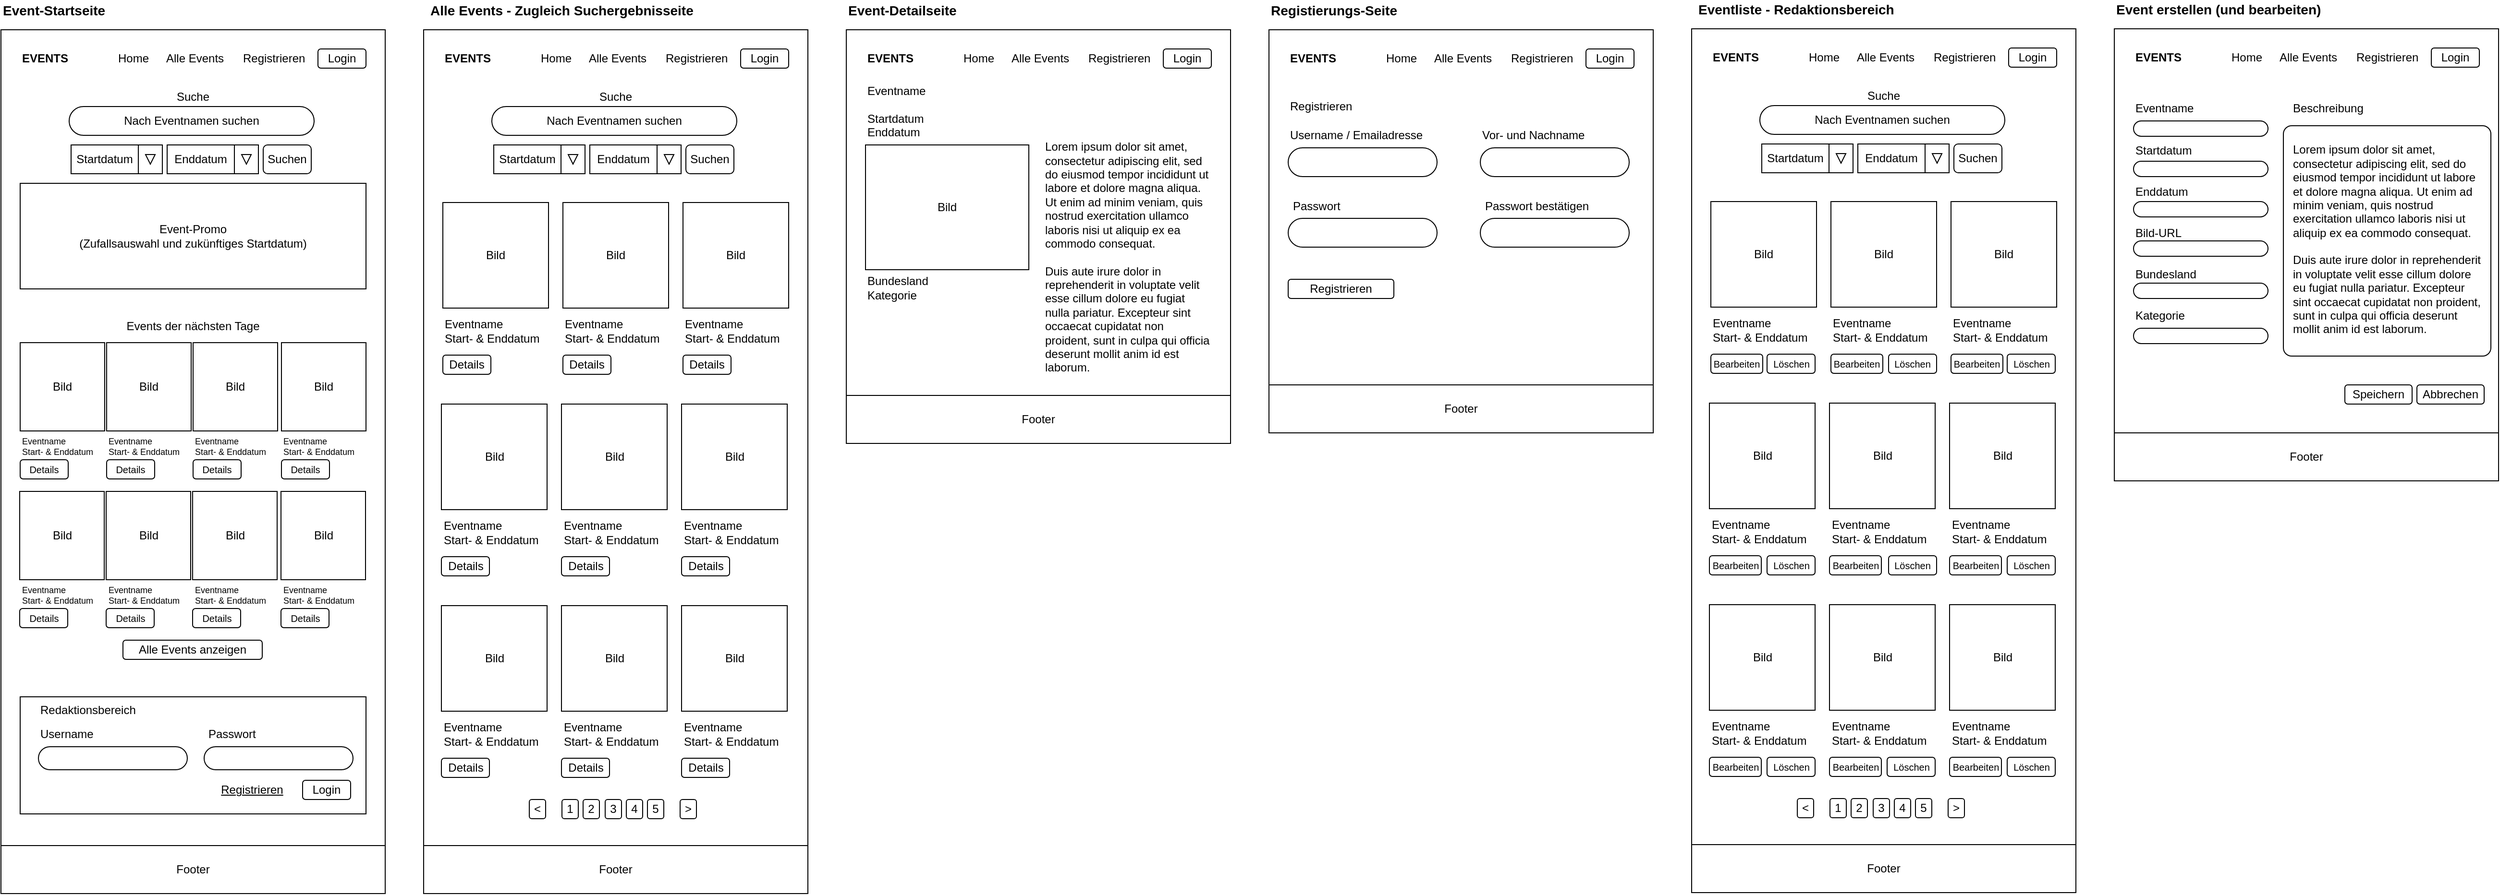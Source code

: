 <mxfile>
    <diagram id="vvBdfMr015Pf-CxKplJR" name="Page-1">
        <mxGraphModel dx="1113" dy="746" grid="1" gridSize="10" guides="1" tooltips="1" connect="1" arrows="1" fold="1" page="1" pageScale="1" pageWidth="850" pageHeight="1100" math="0" shadow="0">
            <root>
                <mxCell id="0"/>
                <mxCell id="1" parent="0"/>
                <mxCell id="265" value="" style="rounded=0;whiteSpace=wrap;html=1;" parent="1" vertex="1">
                    <mxGeometry x="2240" y="69" width="400" height="431" as="geometry"/>
                </mxCell>
                <mxCell id="345" value="" style="rounded=1;whiteSpace=wrap;html=1;arcSize=4;" parent="1" vertex="1">
                    <mxGeometry x="2416" y="170" width="216" height="240" as="geometry"/>
                </mxCell>
                <mxCell id="63" value="" style="rounded=0;whiteSpace=wrap;html=1;" parent="1" vertex="1">
                    <mxGeometry x="40" y="70" width="400" height="850" as="geometry"/>
                </mxCell>
                <mxCell id="60" value="" style="rounded=0;whiteSpace=wrap;html=1;" parent="1" vertex="1">
                    <mxGeometry x="60" y="765" width="360" height="122" as="geometry"/>
                </mxCell>
                <mxCell id="5" value="&lt;span style=&quot;font-size: 14px&quot;&gt;&lt;b&gt;Event-Startseite&lt;/b&gt;&lt;/span&gt;" style="text;html=1;strokeColor=none;fillColor=none;align=left;verticalAlign=middle;whiteSpace=wrap;rounded=0;" parent="1" vertex="1">
                    <mxGeometry x="40" y="40" width="120" height="20" as="geometry"/>
                </mxCell>
                <mxCell id="12" value="&lt;b&gt;EVENTS&lt;/b&gt;" style="text;html=1;strokeColor=none;fillColor=none;align=left;verticalAlign=middle;whiteSpace=wrap;rounded=0;" parent="1" vertex="1">
                    <mxGeometry x="60" y="90" width="60" height="20" as="geometry"/>
                </mxCell>
                <mxCell id="13" value="Alle Events" style="text;html=1;strokeColor=none;fillColor=none;align=left;verticalAlign=middle;whiteSpace=wrap;rounded=0;" parent="1" vertex="1">
                    <mxGeometry x="210" y="90" width="70" height="20" as="geometry"/>
                </mxCell>
                <mxCell id="14" value="Registrieren" style="text;html=1;strokeColor=none;fillColor=none;align=left;verticalAlign=middle;whiteSpace=wrap;rounded=0;" parent="1" vertex="1">
                    <mxGeometry x="290" y="90" width="70" height="20" as="geometry"/>
                </mxCell>
                <mxCell id="15" value="Login" style="rounded=1;whiteSpace=wrap;html=1;" parent="1" vertex="1">
                    <mxGeometry x="370" y="90" width="50" height="20" as="geometry"/>
                </mxCell>
                <mxCell id="19" value="Nach Eventnamen suchen" style="rounded=1;whiteSpace=wrap;html=1;arcSize=50;" parent="1" vertex="1">
                    <mxGeometry x="111" y="150" width="255" height="30" as="geometry"/>
                </mxCell>
                <mxCell id="22" value="Suche" style="text;html=1;strokeColor=none;fillColor=none;align=center;verticalAlign=middle;whiteSpace=wrap;rounded=0;" parent="1" vertex="1">
                    <mxGeometry x="220" y="130" width="40" height="20" as="geometry"/>
                </mxCell>
                <mxCell id="24" value="Suchen" style="rounded=1;whiteSpace=wrap;html=1;" parent="1" vertex="1">
                    <mxGeometry x="313" y="190" width="50" height="30" as="geometry"/>
                </mxCell>
                <mxCell id="32" value="" style="group" parent="1" vertex="1" connectable="0">
                    <mxGeometry x="113" y="190" width="95" height="30" as="geometry"/>
                </mxCell>
                <mxCell id="20" value="Startdatum" style="rounded=0;whiteSpace=wrap;html=1;" parent="32" vertex="1">
                    <mxGeometry width="70" height="30" as="geometry"/>
                </mxCell>
                <mxCell id="30" value="" style="rounded=0;whiteSpace=wrap;html=1;" parent="32" vertex="1">
                    <mxGeometry x="70" width="25" height="30" as="geometry"/>
                </mxCell>
                <mxCell id="31" value="" style="triangle;whiteSpace=wrap;html=1;rotation=90;" parent="32" vertex="1">
                    <mxGeometry x="77.5" y="10" width="10" height="10" as="geometry"/>
                </mxCell>
                <mxCell id="33" value="" style="group" parent="1" vertex="1" connectable="0">
                    <mxGeometry x="213" y="190" width="95" height="30" as="geometry"/>
                </mxCell>
                <mxCell id="26" value="" style="rounded=0;whiteSpace=wrap;html=1;" parent="33" vertex="1">
                    <mxGeometry x="70" width="25" height="30" as="geometry"/>
                </mxCell>
                <mxCell id="21" value="Enddatum" style="rounded=0;whiteSpace=wrap;html=1;" parent="33" vertex="1">
                    <mxGeometry width="70" height="30" as="geometry"/>
                </mxCell>
                <mxCell id="29" value="" style="triangle;whiteSpace=wrap;html=1;rotation=90;" parent="33" vertex="1">
                    <mxGeometry x="77.5" y="10" width="10" height="10" as="geometry"/>
                </mxCell>
                <mxCell id="34" value="Event-Promo&lt;br&gt;(Zufallsauswahl und zukünftiges Startdatum)" style="rounded=0;whiteSpace=wrap;html=1;" parent="1" vertex="1">
                    <mxGeometry x="60" y="230" width="360" height="110" as="geometry"/>
                </mxCell>
                <mxCell id="35" value="Events der nächsten Tage" style="text;html=1;strokeColor=none;fillColor=none;align=center;verticalAlign=middle;whiteSpace=wrap;rounded=0;" parent="1" vertex="1">
                    <mxGeometry x="125" y="362" width="230" height="33" as="geometry"/>
                </mxCell>
                <mxCell id="36" value="Bild" style="rounded=0;whiteSpace=wrap;html=1;" parent="1" vertex="1">
                    <mxGeometry x="60" y="396" width="88" height="92" as="geometry"/>
                </mxCell>
                <mxCell id="42" value="&lt;font style=&quot;font-size: 9px;&quot;&gt;Eventname&lt;br style=&quot;font-size: 9px;&quot;&gt;Start- &amp;amp; Enddatum&lt;/font&gt;" style="text;html=1;strokeColor=none;fillColor=none;align=left;verticalAlign=middle;whiteSpace=wrap;rounded=0;fontSize=9;" parent="1" vertex="1">
                    <mxGeometry x="60" y="488" width="80" height="32" as="geometry"/>
                </mxCell>
                <mxCell id="45" value="Details" style="rounded=1;whiteSpace=wrap;html=1;fontSize=10;" parent="1" vertex="1">
                    <mxGeometry x="60" y="518" width="50" height="20" as="geometry"/>
                </mxCell>
                <mxCell id="51" value="Alle Events anzeigen" style="rounded=1;whiteSpace=wrap;html=1;" parent="1" vertex="1">
                    <mxGeometry x="167" y="706" width="145" height="20" as="geometry"/>
                </mxCell>
                <mxCell id="52" value="Redaktionsbereich" style="text;html=1;strokeColor=none;fillColor=none;align=left;verticalAlign=middle;whiteSpace=wrap;rounded=0;" parent="1" vertex="1">
                    <mxGeometry x="79" y="769" width="110" height="20" as="geometry"/>
                </mxCell>
                <mxCell id="53" value="Username" style="text;html=1;strokeColor=none;fillColor=none;align=left;verticalAlign=middle;whiteSpace=wrap;rounded=0;" parent="1" vertex="1">
                    <mxGeometry x="79" y="794" width="110" height="20" as="geometry"/>
                </mxCell>
                <mxCell id="54" value="Passwort" style="text;html=1;strokeColor=none;fillColor=none;align=left;verticalAlign=middle;whiteSpace=wrap;rounded=0;" parent="1" vertex="1">
                    <mxGeometry x="254" y="794" width="110" height="20" as="geometry"/>
                </mxCell>
                <mxCell id="55" value="&lt;u&gt;Registrieren&lt;/u&gt;" style="text;html=1;strokeColor=none;fillColor=none;align=center;verticalAlign=middle;whiteSpace=wrap;rounded=0;" parent="1" vertex="1">
                    <mxGeometry x="264" y="852" width="75" height="20" as="geometry"/>
                </mxCell>
                <mxCell id="57" value="Login" style="rounded=1;whiteSpace=wrap;html=1;" parent="1" vertex="1">
                    <mxGeometry x="354" y="852" width="50" height="20" as="geometry"/>
                </mxCell>
                <mxCell id="58" value="" style="rounded=1;whiteSpace=wrap;html=1;arcSize=50;" parent="1" vertex="1">
                    <mxGeometry x="79" y="817" width="155" height="24" as="geometry"/>
                </mxCell>
                <mxCell id="62" value="" style="rounded=1;whiteSpace=wrap;html=1;arcSize=50;" parent="1" vertex="1">
                    <mxGeometry x="251.5" y="817" width="155" height="24" as="geometry"/>
                </mxCell>
                <mxCell id="65" value="Footer" style="rounded=0;whiteSpace=wrap;html=1;" parent="1" vertex="1">
                    <mxGeometry x="40" y="920" width="400" height="50" as="geometry"/>
                </mxCell>
                <mxCell id="67" value="" style="rounded=0;whiteSpace=wrap;html=1;" parent="1" vertex="1">
                    <mxGeometry x="480" y="70" width="400" height="850" as="geometry"/>
                </mxCell>
                <mxCell id="68" value="&lt;b&gt;EVENTS&lt;/b&gt;" style="text;html=1;strokeColor=none;fillColor=none;align=left;verticalAlign=middle;whiteSpace=wrap;rounded=0;" parent="1" vertex="1">
                    <mxGeometry x="500" y="90" width="60" height="20" as="geometry"/>
                </mxCell>
                <mxCell id="69" value="Alle Events" style="text;html=1;strokeColor=none;fillColor=none;align=left;verticalAlign=middle;whiteSpace=wrap;rounded=0;" parent="1" vertex="1">
                    <mxGeometry x="650" y="90" width="70" height="20" as="geometry"/>
                </mxCell>
                <mxCell id="70" value="Registrieren" style="text;html=1;strokeColor=none;fillColor=none;align=left;verticalAlign=middle;whiteSpace=wrap;rounded=0;" parent="1" vertex="1">
                    <mxGeometry x="730" y="90" width="70" height="20" as="geometry"/>
                </mxCell>
                <mxCell id="71" value="Login" style="rounded=1;whiteSpace=wrap;html=1;" parent="1" vertex="1">
                    <mxGeometry x="810" y="90" width="50" height="20" as="geometry"/>
                </mxCell>
                <mxCell id="72" value="Nach Eventnamen suchen" style="rounded=1;whiteSpace=wrap;html=1;arcSize=50;" parent="1" vertex="1">
                    <mxGeometry x="551" y="150" width="255" height="30" as="geometry"/>
                </mxCell>
                <mxCell id="73" value="Suche" style="text;html=1;strokeColor=none;fillColor=none;align=center;verticalAlign=middle;whiteSpace=wrap;rounded=0;" parent="1" vertex="1">
                    <mxGeometry x="660" y="130" width="40" height="20" as="geometry"/>
                </mxCell>
                <mxCell id="74" value="Suchen" style="rounded=1;whiteSpace=wrap;html=1;" parent="1" vertex="1">
                    <mxGeometry x="753" y="190" width="50" height="30" as="geometry"/>
                </mxCell>
                <mxCell id="75" value="" style="group" parent="1" vertex="1" connectable="0">
                    <mxGeometry x="553" y="190" width="95" height="30" as="geometry"/>
                </mxCell>
                <mxCell id="76" value="Startdatum" style="rounded=0;whiteSpace=wrap;html=1;" parent="75" vertex="1">
                    <mxGeometry width="70" height="30" as="geometry"/>
                </mxCell>
                <mxCell id="77" value="" style="rounded=0;whiteSpace=wrap;html=1;" parent="75" vertex="1">
                    <mxGeometry x="70" width="25" height="30" as="geometry"/>
                </mxCell>
                <mxCell id="78" value="" style="triangle;whiteSpace=wrap;html=1;rotation=90;" parent="75" vertex="1">
                    <mxGeometry x="77.5" y="10" width="10" height="10" as="geometry"/>
                </mxCell>
                <mxCell id="79" value="" style="group" parent="1" vertex="1" connectable="0">
                    <mxGeometry x="653" y="190" width="95" height="30" as="geometry"/>
                </mxCell>
                <mxCell id="80" value="" style="rounded=0;whiteSpace=wrap;html=1;" parent="79" vertex="1">
                    <mxGeometry x="70" width="25" height="30" as="geometry"/>
                </mxCell>
                <mxCell id="81" value="Enddatum" style="rounded=0;whiteSpace=wrap;html=1;" parent="79" vertex="1">
                    <mxGeometry width="70" height="30" as="geometry"/>
                </mxCell>
                <mxCell id="82" value="" style="triangle;whiteSpace=wrap;html=1;rotation=90;" parent="79" vertex="1">
                    <mxGeometry x="77.5" y="10" width="10" height="10" as="geometry"/>
                </mxCell>
                <mxCell id="83" value="Bild" style="rounded=0;whiteSpace=wrap;html=1;" parent="1" vertex="1">
                    <mxGeometry x="500" y="250" width="110" height="110" as="geometry"/>
                </mxCell>
                <mxCell id="84" value="Bild" style="rounded=0;whiteSpace=wrap;html=1;" parent="1" vertex="1">
                    <mxGeometry x="750" y="250" width="110" height="110" as="geometry"/>
                </mxCell>
                <mxCell id="85" value="Bild" style="rounded=0;whiteSpace=wrap;html=1;" parent="1" vertex="1">
                    <mxGeometry x="625" y="250" width="110" height="110" as="geometry"/>
                </mxCell>
                <mxCell id="86" value="Eventname&lt;br&gt;Start- &amp;amp; Enddatum" style="text;html=1;strokeColor=none;fillColor=none;align=left;verticalAlign=middle;whiteSpace=wrap;rounded=0;" parent="1" vertex="1">
                    <mxGeometry x="500" y="364" width="110" height="40" as="geometry"/>
                </mxCell>
                <mxCell id="87" value="Eventname&lt;br&gt;Start- &amp;amp; Enddatum" style="text;html=1;strokeColor=none;fillColor=none;align=left;verticalAlign=middle;whiteSpace=wrap;rounded=0;" parent="1" vertex="1">
                    <mxGeometry x="625" y="364" width="110" height="40" as="geometry"/>
                </mxCell>
                <mxCell id="88" value="Eventname&lt;br&gt;Start- &amp;amp; Enddatum" style="text;html=1;strokeColor=none;fillColor=none;align=left;verticalAlign=middle;whiteSpace=wrap;rounded=0;" parent="1" vertex="1">
                    <mxGeometry x="750" y="364" width="110" height="40" as="geometry"/>
                </mxCell>
                <mxCell id="89" value="Details" style="rounded=1;whiteSpace=wrap;html=1;" parent="1" vertex="1">
                    <mxGeometry x="500" y="409" width="50" height="20" as="geometry"/>
                </mxCell>
                <mxCell id="90" value="Details" style="rounded=1;whiteSpace=wrap;html=1;" parent="1" vertex="1">
                    <mxGeometry x="625" y="409" width="50" height="20" as="geometry"/>
                </mxCell>
                <mxCell id="91" value="Details" style="rounded=1;whiteSpace=wrap;html=1;" parent="1" vertex="1">
                    <mxGeometry x="750" y="409" width="50" height="20" as="geometry"/>
                </mxCell>
                <mxCell id="92" value="Home" style="text;html=1;strokeColor=none;fillColor=none;align=left;verticalAlign=middle;whiteSpace=wrap;rounded=0;" parent="1" vertex="1">
                    <mxGeometry x="160" y="90" width="42" height="20" as="geometry"/>
                </mxCell>
                <mxCell id="94" value="Home" style="text;html=1;strokeColor=none;fillColor=none;align=left;verticalAlign=middle;whiteSpace=wrap;rounded=0;" parent="1" vertex="1">
                    <mxGeometry x="600" y="90" width="42" height="20" as="geometry"/>
                </mxCell>
                <mxCell id="95" value="Bild" style="rounded=0;whiteSpace=wrap;html=1;" parent="1" vertex="1">
                    <mxGeometry x="498.5" y="460" width="110" height="110" as="geometry"/>
                </mxCell>
                <mxCell id="96" value="Bild" style="rounded=0;whiteSpace=wrap;html=1;" parent="1" vertex="1">
                    <mxGeometry x="748.5" y="460" width="110" height="110" as="geometry"/>
                </mxCell>
                <mxCell id="97" value="Bild" style="rounded=0;whiteSpace=wrap;html=1;" parent="1" vertex="1">
                    <mxGeometry x="623.5" y="460" width="110" height="110" as="geometry"/>
                </mxCell>
                <mxCell id="98" value="Eventname&lt;br&gt;Start- &amp;amp; Enddatum" style="text;html=1;strokeColor=none;fillColor=none;align=left;verticalAlign=middle;whiteSpace=wrap;rounded=0;" parent="1" vertex="1">
                    <mxGeometry x="498.5" y="574" width="110" height="40" as="geometry"/>
                </mxCell>
                <mxCell id="99" value="Eventname&lt;br&gt;Start- &amp;amp; Enddatum" style="text;html=1;strokeColor=none;fillColor=none;align=left;verticalAlign=middle;whiteSpace=wrap;rounded=0;" parent="1" vertex="1">
                    <mxGeometry x="623.5" y="574" width="110" height="40" as="geometry"/>
                </mxCell>
                <mxCell id="100" value="Eventname&lt;br&gt;Start- &amp;amp; Enddatum" style="text;html=1;strokeColor=none;fillColor=none;align=left;verticalAlign=middle;whiteSpace=wrap;rounded=0;" parent="1" vertex="1">
                    <mxGeometry x="748.5" y="574" width="110" height="40" as="geometry"/>
                </mxCell>
                <mxCell id="101" value="Details" style="rounded=1;whiteSpace=wrap;html=1;" parent="1" vertex="1">
                    <mxGeometry x="498.5" y="619" width="50" height="20" as="geometry"/>
                </mxCell>
                <mxCell id="102" value="Details" style="rounded=1;whiteSpace=wrap;html=1;" parent="1" vertex="1">
                    <mxGeometry x="623.5" y="619" width="50" height="20" as="geometry"/>
                </mxCell>
                <mxCell id="103" value="Details" style="rounded=1;whiteSpace=wrap;html=1;" parent="1" vertex="1">
                    <mxGeometry x="748.5" y="619" width="50" height="20" as="geometry"/>
                </mxCell>
                <mxCell id="104" value="Bild" style="rounded=0;whiteSpace=wrap;html=1;" parent="1" vertex="1">
                    <mxGeometry x="498.5" y="670" width="110" height="110" as="geometry"/>
                </mxCell>
                <mxCell id="105" value="Bild" style="rounded=0;whiteSpace=wrap;html=1;" parent="1" vertex="1">
                    <mxGeometry x="748.5" y="670" width="110" height="110" as="geometry"/>
                </mxCell>
                <mxCell id="106" value="Bild" style="rounded=0;whiteSpace=wrap;html=1;" parent="1" vertex="1">
                    <mxGeometry x="623.5" y="670" width="110" height="110" as="geometry"/>
                </mxCell>
                <mxCell id="107" value="Eventname&lt;br&gt;Start- &amp;amp; Enddatum" style="text;html=1;strokeColor=none;fillColor=none;align=left;verticalAlign=middle;whiteSpace=wrap;rounded=0;" parent="1" vertex="1">
                    <mxGeometry x="498.5" y="784" width="110" height="40" as="geometry"/>
                </mxCell>
                <mxCell id="108" value="Eventname&lt;br&gt;Start- &amp;amp; Enddatum" style="text;html=1;strokeColor=none;fillColor=none;align=left;verticalAlign=middle;whiteSpace=wrap;rounded=0;" parent="1" vertex="1">
                    <mxGeometry x="623.5" y="784" width="110" height="40" as="geometry"/>
                </mxCell>
                <mxCell id="109" value="Eventname&lt;br&gt;Start- &amp;amp; Enddatum" style="text;html=1;strokeColor=none;fillColor=none;align=left;verticalAlign=middle;whiteSpace=wrap;rounded=0;" parent="1" vertex="1">
                    <mxGeometry x="748.5" y="784" width="110" height="40" as="geometry"/>
                </mxCell>
                <mxCell id="110" value="Details" style="rounded=1;whiteSpace=wrap;html=1;" parent="1" vertex="1">
                    <mxGeometry x="498.5" y="829" width="50" height="20" as="geometry"/>
                </mxCell>
                <mxCell id="111" value="Details" style="rounded=1;whiteSpace=wrap;html=1;" parent="1" vertex="1">
                    <mxGeometry x="623.5" y="829" width="50" height="20" as="geometry"/>
                </mxCell>
                <mxCell id="112" value="Details" style="rounded=1;whiteSpace=wrap;html=1;" parent="1" vertex="1">
                    <mxGeometry x="748.5" y="829" width="50" height="20" as="geometry"/>
                </mxCell>
                <mxCell id="132" value="" style="group" parent="1" vertex="1" connectable="0">
                    <mxGeometry x="590" y="872" width="174" height="20" as="geometry"/>
                </mxCell>
                <mxCell id="113" value="1" style="rounded=1;whiteSpace=wrap;html=1;" parent="132" vertex="1">
                    <mxGeometry x="34" width="17" height="20" as="geometry"/>
                </mxCell>
                <mxCell id="114" value="2" style="rounded=1;whiteSpace=wrap;html=1;" parent="132" vertex="1">
                    <mxGeometry x="56" width="17" height="20" as="geometry"/>
                </mxCell>
                <mxCell id="116" value="3" style="rounded=1;whiteSpace=wrap;html=1;" parent="132" vertex="1">
                    <mxGeometry x="79" width="17" height="20" as="geometry"/>
                </mxCell>
                <mxCell id="118" value="4" style="rounded=1;whiteSpace=wrap;html=1;" parent="132" vertex="1">
                    <mxGeometry x="101" width="17" height="20" as="geometry"/>
                </mxCell>
                <mxCell id="119" value="5" style="rounded=1;whiteSpace=wrap;html=1;" parent="132" vertex="1">
                    <mxGeometry x="123" width="17" height="20" as="geometry"/>
                </mxCell>
                <mxCell id="120" value="&amp;lt;" style="rounded=1;whiteSpace=wrap;html=1;" parent="132" vertex="1">
                    <mxGeometry width="17" height="20" as="geometry"/>
                </mxCell>
                <mxCell id="122" value="&amp;gt;" style="rounded=1;whiteSpace=wrap;html=1;" parent="132" vertex="1">
                    <mxGeometry x="157" width="17" height="20" as="geometry"/>
                </mxCell>
                <mxCell id="133" value="Footer" style="rounded=0;whiteSpace=wrap;html=1;" parent="1" vertex="1">
                    <mxGeometry x="480" y="920" width="400" height="50" as="geometry"/>
                </mxCell>
                <mxCell id="134" value="" style="rounded=0;whiteSpace=wrap;html=1;" parent="1" vertex="1">
                    <mxGeometry x="920" y="70" width="400" height="400" as="geometry"/>
                </mxCell>
                <mxCell id="135" value="&lt;b&gt;EVENTS&lt;/b&gt;" style="text;html=1;strokeColor=none;fillColor=none;align=left;verticalAlign=middle;whiteSpace=wrap;rounded=0;" parent="1" vertex="1">
                    <mxGeometry x="940" y="90" width="60" height="20" as="geometry"/>
                </mxCell>
                <mxCell id="136" value="Alle Events" style="text;html=1;strokeColor=none;fillColor=none;align=left;verticalAlign=middle;whiteSpace=wrap;rounded=0;" parent="1" vertex="1">
                    <mxGeometry x="1090" y="90" width="70" height="20" as="geometry"/>
                </mxCell>
                <mxCell id="137" value="Registrieren" style="text;html=1;strokeColor=none;fillColor=none;align=left;verticalAlign=middle;whiteSpace=wrap;rounded=0;" parent="1" vertex="1">
                    <mxGeometry x="1170" y="90" width="70" height="20" as="geometry"/>
                </mxCell>
                <mxCell id="138" value="Login" style="rounded=1;whiteSpace=wrap;html=1;" parent="1" vertex="1">
                    <mxGeometry x="1250" y="90" width="50" height="20" as="geometry"/>
                </mxCell>
                <mxCell id="150" value="Bild" style="rounded=0;whiteSpace=wrap;html=1;" parent="1" vertex="1">
                    <mxGeometry x="940" y="190" width="170" height="130" as="geometry"/>
                </mxCell>
                <mxCell id="153" value="Eventname&lt;br&gt;&lt;br&gt;Startdatum&lt;br&gt;Enddatum" style="text;html=1;strokeColor=none;fillColor=none;align=left;verticalAlign=middle;whiteSpace=wrap;rounded=0;" parent="1" vertex="1">
                    <mxGeometry x="940" y="120" width="110" height="70" as="geometry"/>
                </mxCell>
                <mxCell id="159" value="Home" style="text;html=1;strokeColor=none;fillColor=none;align=left;verticalAlign=middle;whiteSpace=wrap;rounded=0;" parent="1" vertex="1">
                    <mxGeometry x="1040" y="90" width="42" height="20" as="geometry"/>
                </mxCell>
                <mxCell id="186" value="Footer" style="rounded=0;whiteSpace=wrap;html=1;" parent="1" vertex="1">
                    <mxGeometry x="920" y="451" width="400" height="50" as="geometry"/>
                </mxCell>
                <mxCell id="187" value="Lorem ipsum dolor sit amet, consectetur adipiscing elit, sed do eiusmod tempor incididunt ut labore et dolore magna aliqua. Ut enim ad minim veniam, quis nostrud exercitation ullamco laboris nisi ut aliquip ex ea commodo consequat.&lt;br&gt;&lt;br&gt;Duis aute irure dolor in reprehenderit in voluptate velit esse cillum dolore eu fugiat nulla pariatur. Excepteur sint occaecat cupidatat non proident, sunt in culpa qui officia deserunt mollit anim id est laborum." style="text;html=1;strokeColor=none;fillColor=none;align=left;verticalAlign=middle;whiteSpace=wrap;rounded=0;" parent="1" vertex="1">
                    <mxGeometry x="1125" y="176" width="175" height="261" as="geometry"/>
                </mxCell>
                <mxCell id="188" value="&lt;span style=&quot;font-size: 14px&quot;&gt;&lt;b&gt;Alle Events - Zugleich Suchergebnisseite&lt;/b&gt;&lt;/span&gt;" style="text;html=1;strokeColor=none;fillColor=none;align=left;verticalAlign=middle;whiteSpace=wrap;rounded=0;" parent="1" vertex="1">
                    <mxGeometry x="485" y="40" width="385" height="20" as="geometry"/>
                </mxCell>
                <mxCell id="189" value="&lt;span style=&quot;font-size: 14px&quot;&gt;&lt;b&gt;Event-Detailseite&lt;/b&gt;&lt;/span&gt;" style="text;html=1;strokeColor=none;fillColor=none;align=left;verticalAlign=middle;whiteSpace=wrap;rounded=0;" parent="1" vertex="1">
                    <mxGeometry x="920" y="40" width="385" height="20" as="geometry"/>
                </mxCell>
                <mxCell id="190" value="" style="rounded=0;whiteSpace=wrap;html=1;" parent="1" vertex="1">
                    <mxGeometry x="1360" y="70" width="400" height="400" as="geometry"/>
                </mxCell>
                <mxCell id="191" value="&lt;b&gt;EVENTS&lt;/b&gt;" style="text;html=1;strokeColor=none;fillColor=none;align=left;verticalAlign=middle;whiteSpace=wrap;rounded=0;" parent="1" vertex="1">
                    <mxGeometry x="1380" y="90" width="60" height="20" as="geometry"/>
                </mxCell>
                <mxCell id="192" value="Alle Events" style="text;html=1;strokeColor=none;fillColor=none;align=left;verticalAlign=middle;whiteSpace=wrap;rounded=0;" parent="1" vertex="1">
                    <mxGeometry x="1530" y="90" width="70" height="20" as="geometry"/>
                </mxCell>
                <mxCell id="193" value="Registrieren" style="text;html=1;strokeColor=none;fillColor=none;align=left;verticalAlign=middle;whiteSpace=wrap;rounded=0;" parent="1" vertex="1">
                    <mxGeometry x="1610" y="90" width="70" height="20" as="geometry"/>
                </mxCell>
                <mxCell id="194" value="Login" style="rounded=1;whiteSpace=wrap;html=1;" parent="1" vertex="1">
                    <mxGeometry x="1690" y="90" width="50" height="20" as="geometry"/>
                </mxCell>
                <mxCell id="196" value="Registrieren" style="text;html=1;strokeColor=none;fillColor=none;align=left;verticalAlign=middle;whiteSpace=wrap;rounded=0;" parent="1" vertex="1">
                    <mxGeometry x="1380" y="130" width="110" height="40" as="geometry"/>
                </mxCell>
                <mxCell id="197" value="Home" style="text;html=1;strokeColor=none;fillColor=none;align=left;verticalAlign=middle;whiteSpace=wrap;rounded=0;" parent="1" vertex="1">
                    <mxGeometry x="1480" y="90" width="42" height="20" as="geometry"/>
                </mxCell>
                <mxCell id="198" value="Footer" style="rounded=0;whiteSpace=wrap;html=1;" parent="1" vertex="1">
                    <mxGeometry x="1360" y="440" width="400" height="50" as="geometry"/>
                </mxCell>
                <mxCell id="200" value="&lt;span style=&quot;font-size: 14px&quot;&gt;&lt;b&gt;Registierungs-Seite&lt;/b&gt;&lt;/span&gt;" style="text;html=1;strokeColor=none;fillColor=none;align=left;verticalAlign=middle;whiteSpace=wrap;rounded=0;" parent="1" vertex="1">
                    <mxGeometry x="1360" y="40" width="385" height="20" as="geometry"/>
                </mxCell>
                <mxCell id="203" value="Username / Emailadresse" style="text;html=1;strokeColor=none;fillColor=none;align=left;verticalAlign=middle;whiteSpace=wrap;rounded=0;" parent="1" vertex="1">
                    <mxGeometry x="1380" y="170" width="150" height="20" as="geometry"/>
                </mxCell>
                <mxCell id="204" value="Passwort" style="text;html=1;strokeColor=none;fillColor=none;align=left;verticalAlign=middle;whiteSpace=wrap;rounded=0;" parent="1" vertex="1">
                    <mxGeometry x="1382.5" y="243.5" width="110" height="20" as="geometry"/>
                </mxCell>
                <mxCell id="207" value="" style="rounded=1;whiteSpace=wrap;html=1;arcSize=50;" parent="1" vertex="1">
                    <mxGeometry x="1380" y="193" width="155" height="30" as="geometry"/>
                </mxCell>
                <mxCell id="208" value="" style="rounded=1;whiteSpace=wrap;html=1;arcSize=50;" parent="1" vertex="1">
                    <mxGeometry x="1380" y="266.5" width="155" height="30" as="geometry"/>
                </mxCell>
                <mxCell id="209" value="Passwort bestätigen" style="text;html=1;strokeColor=none;fillColor=none;align=left;verticalAlign=middle;whiteSpace=wrap;rounded=0;" parent="1" vertex="1">
                    <mxGeometry x="1582.5" y="243.5" width="127.5" height="20" as="geometry"/>
                </mxCell>
                <mxCell id="210" value="" style="rounded=1;whiteSpace=wrap;html=1;arcSize=50;" parent="1" vertex="1">
                    <mxGeometry x="1580" y="266.5" width="155" height="30" as="geometry"/>
                </mxCell>
                <mxCell id="211" value="Vor- und Nachname" style="text;html=1;strokeColor=none;fillColor=none;align=left;verticalAlign=middle;whiteSpace=wrap;rounded=0;" parent="1" vertex="1">
                    <mxGeometry x="1580" y="170" width="110" height="20" as="geometry"/>
                </mxCell>
                <mxCell id="212" value="" style="rounded=1;whiteSpace=wrap;html=1;arcSize=50;" parent="1" vertex="1">
                    <mxGeometry x="1580" y="193" width="155" height="30" as="geometry"/>
                </mxCell>
                <mxCell id="213" value="Registrieren" style="rounded=1;whiteSpace=wrap;html=1;" parent="1" vertex="1">
                    <mxGeometry x="1380" y="330" width="110" height="20" as="geometry"/>
                </mxCell>
                <mxCell id="230" value="Bild" style="rounded=0;whiteSpace=wrap;html=1;" parent="1" vertex="1">
                    <mxGeometry x="150" y="396" width="88" height="92" as="geometry"/>
                </mxCell>
                <mxCell id="231" value="Bild" style="rounded=0;whiteSpace=wrap;html=1;" parent="1" vertex="1">
                    <mxGeometry x="240" y="396" width="88" height="92" as="geometry"/>
                </mxCell>
                <mxCell id="232" value="Bild" style="rounded=0;whiteSpace=wrap;html=1;" parent="1" vertex="1">
                    <mxGeometry x="332" y="396" width="88" height="92" as="geometry"/>
                </mxCell>
                <mxCell id="234" value="&lt;font style=&quot;font-size: 9px;&quot;&gt;Eventname&lt;br style=&quot;font-size: 9px;&quot;&gt;Start- &amp;amp; Enddatum&lt;/font&gt;" style="text;html=1;strokeColor=none;fillColor=none;align=left;verticalAlign=middle;whiteSpace=wrap;rounded=0;fontSize=9;" parent="1" vertex="1">
                    <mxGeometry x="150" y="488" width="80" height="32" as="geometry"/>
                </mxCell>
                <mxCell id="235" value="Details" style="rounded=1;whiteSpace=wrap;html=1;fontSize=10;" parent="1" vertex="1">
                    <mxGeometry x="150" y="518" width="50" height="20" as="geometry"/>
                </mxCell>
                <mxCell id="236" value="&lt;font style=&quot;font-size: 9px;&quot;&gt;Eventname&lt;br style=&quot;font-size: 9px;&quot;&gt;Start- &amp;amp; Enddatum&lt;/font&gt;" style="text;html=1;strokeColor=none;fillColor=none;align=left;verticalAlign=middle;whiteSpace=wrap;rounded=0;fontSize=9;" parent="1" vertex="1">
                    <mxGeometry x="240" y="488" width="80" height="32" as="geometry"/>
                </mxCell>
                <mxCell id="237" value="Details" style="rounded=1;whiteSpace=wrap;html=1;fontSize=10;" parent="1" vertex="1">
                    <mxGeometry x="240" y="518" width="50" height="20" as="geometry"/>
                </mxCell>
                <mxCell id="238" value="&lt;font style=&quot;font-size: 9px;&quot;&gt;Eventname&lt;br style=&quot;font-size: 9px;&quot;&gt;Start- &amp;amp; Enddatum&lt;/font&gt;" style="text;html=1;strokeColor=none;fillColor=none;align=left;verticalAlign=middle;whiteSpace=wrap;rounded=0;fontSize=9;" parent="1" vertex="1">
                    <mxGeometry x="332" y="488" width="80" height="32" as="geometry"/>
                </mxCell>
                <mxCell id="239" value="Details" style="rounded=1;whiteSpace=wrap;html=1;fontSize=10;" parent="1" vertex="1">
                    <mxGeometry x="332" y="518" width="50" height="20" as="geometry"/>
                </mxCell>
                <mxCell id="252" value="Bild" style="rounded=0;whiteSpace=wrap;html=1;" parent="1" vertex="1">
                    <mxGeometry x="59.5" y="551" width="88" height="92" as="geometry"/>
                </mxCell>
                <mxCell id="253" value="&lt;font style=&quot;font-size: 9px;&quot;&gt;Eventname&lt;br style=&quot;font-size: 9px;&quot;&gt;Start- &amp;amp; Enddatum&lt;/font&gt;" style="text;html=1;strokeColor=none;fillColor=none;align=left;verticalAlign=middle;whiteSpace=wrap;rounded=0;fontSize=9;" parent="1" vertex="1">
                    <mxGeometry x="59.5" y="643" width="80" height="32" as="geometry"/>
                </mxCell>
                <mxCell id="254" value="Details" style="rounded=1;whiteSpace=wrap;html=1;fontSize=10;" parent="1" vertex="1">
                    <mxGeometry x="59.5" y="673" width="50" height="20" as="geometry"/>
                </mxCell>
                <mxCell id="255" value="Bild" style="rounded=0;whiteSpace=wrap;html=1;" parent="1" vertex="1">
                    <mxGeometry x="149.5" y="551" width="88" height="92" as="geometry"/>
                </mxCell>
                <mxCell id="256" value="Bild" style="rounded=0;whiteSpace=wrap;html=1;" parent="1" vertex="1">
                    <mxGeometry x="239.5" y="551" width="88" height="92" as="geometry"/>
                </mxCell>
                <mxCell id="257" value="Bild" style="rounded=0;whiteSpace=wrap;html=1;" parent="1" vertex="1">
                    <mxGeometry x="331.5" y="551" width="88" height="92" as="geometry"/>
                </mxCell>
                <mxCell id="258" value="&lt;font style=&quot;font-size: 9px;&quot;&gt;Eventname&lt;br style=&quot;font-size: 9px;&quot;&gt;Start- &amp;amp; Enddatum&lt;/font&gt;" style="text;html=1;strokeColor=none;fillColor=none;align=left;verticalAlign=middle;whiteSpace=wrap;rounded=0;fontSize=9;" parent="1" vertex="1">
                    <mxGeometry x="149.5" y="643" width="80" height="32" as="geometry"/>
                </mxCell>
                <mxCell id="259" value="Details" style="rounded=1;whiteSpace=wrap;html=1;fontSize=10;" parent="1" vertex="1">
                    <mxGeometry x="149.5" y="673" width="50" height="20" as="geometry"/>
                </mxCell>
                <mxCell id="260" value="&lt;font style=&quot;font-size: 9px;&quot;&gt;Eventname&lt;br style=&quot;font-size: 9px;&quot;&gt;Start- &amp;amp; Enddatum&lt;/font&gt;" style="text;html=1;strokeColor=none;fillColor=none;align=left;verticalAlign=middle;whiteSpace=wrap;rounded=0;fontSize=9;" parent="1" vertex="1">
                    <mxGeometry x="239.5" y="643" width="80" height="32" as="geometry"/>
                </mxCell>
                <mxCell id="261" value="Details" style="rounded=1;whiteSpace=wrap;html=1;fontSize=10;" parent="1" vertex="1">
                    <mxGeometry x="239.5" y="673" width="50" height="20" as="geometry"/>
                </mxCell>
                <mxCell id="262" value="&lt;font style=&quot;font-size: 9px;&quot;&gt;Eventname&lt;br style=&quot;font-size: 9px;&quot;&gt;Start- &amp;amp; Enddatum&lt;/font&gt;" style="text;html=1;strokeColor=none;fillColor=none;align=left;verticalAlign=middle;whiteSpace=wrap;rounded=0;fontSize=9;" parent="1" vertex="1">
                    <mxGeometry x="331.5" y="643" width="80" height="32" as="geometry"/>
                </mxCell>
                <mxCell id="263" value="Details" style="rounded=1;whiteSpace=wrap;html=1;fontSize=10;" parent="1" vertex="1">
                    <mxGeometry x="331.5" y="673" width="50" height="20" as="geometry"/>
                </mxCell>
                <mxCell id="264" value="Bundesland&lt;br&gt;Kategorie&lt;br&gt;" style="text;html=1;strokeColor=none;fillColor=none;align=left;verticalAlign=middle;whiteSpace=wrap;rounded=0;" parent="1" vertex="1">
                    <mxGeometry x="940" y="319" width="110" height="40" as="geometry"/>
                </mxCell>
                <mxCell id="266" value="&lt;b&gt;EVENTS&lt;/b&gt;" style="text;html=1;strokeColor=none;fillColor=none;align=left;verticalAlign=middle;whiteSpace=wrap;rounded=0;" parent="1" vertex="1">
                    <mxGeometry x="2260" y="89" width="60" height="20" as="geometry"/>
                </mxCell>
                <mxCell id="267" value="Alle Events" style="text;html=1;strokeColor=none;fillColor=none;align=left;verticalAlign=middle;whiteSpace=wrap;rounded=0;" parent="1" vertex="1">
                    <mxGeometry x="2410" y="89" width="70" height="20" as="geometry"/>
                </mxCell>
                <mxCell id="268" value="Registrieren" style="text;html=1;strokeColor=none;fillColor=none;align=left;verticalAlign=middle;whiteSpace=wrap;rounded=0;" parent="1" vertex="1">
                    <mxGeometry x="2490" y="89" width="70" height="20" as="geometry"/>
                </mxCell>
                <mxCell id="269" value="Login" style="rounded=1;whiteSpace=wrap;html=1;" parent="1" vertex="1">
                    <mxGeometry x="2570" y="89" width="50" height="20" as="geometry"/>
                </mxCell>
                <mxCell id="271" value="Eventname&lt;br&gt;&lt;br&gt;&lt;br&gt;Startdatum&lt;br&gt;&lt;br&gt;&lt;br&gt;Enddatum&lt;br&gt;&lt;br&gt;&lt;br&gt;Bild-URL&lt;br&gt;&lt;br&gt;&lt;br&gt;Bundesland&lt;br&gt;&lt;br&gt;&lt;br&gt;Kategorie" style="text;html=1;strokeColor=none;fillColor=none;align=left;verticalAlign=middle;whiteSpace=wrap;rounded=0;" parent="1" vertex="1">
                    <mxGeometry x="2260" y="119" width="110" height="281" as="geometry"/>
                </mxCell>
                <mxCell id="272" value="Home" style="text;html=1;strokeColor=none;fillColor=none;align=left;verticalAlign=middle;whiteSpace=wrap;rounded=0;" parent="1" vertex="1">
                    <mxGeometry x="2360" y="89" width="42" height="20" as="geometry"/>
                </mxCell>
                <mxCell id="273" value="Footer" style="rounded=0;whiteSpace=wrap;html=1;" parent="1" vertex="1">
                    <mxGeometry x="2240" y="490" width="400" height="50" as="geometry"/>
                </mxCell>
                <mxCell id="274" value="Beschreibung&lt;br&gt;&lt;br&gt;&lt;br&gt;Lorem ipsum dolor sit amet, consectetur adipiscing elit, sed do eiusmod tempor incididunt ut labore et dolore magna aliqua. Ut enim ad minim veniam, quis nostrud exercitation ullamco laboris nisi ut aliquip ex ea commodo consequat.&lt;br&gt;&lt;br&gt;Duis aute irure dolor in reprehenderit in voluptate velit esse cillum dolore eu fugiat nulla pariatur. Excepteur sint occaecat cupidatat non proident, sunt in culpa qui officia deserunt mollit anim id est laborum." style="text;html=1;strokeColor=none;fillColor=none;align=left;verticalAlign=middle;whiteSpace=wrap;rounded=0;" parent="1" vertex="1">
                    <mxGeometry x="2424" y="137" width="200" height="260" as="geometry"/>
                </mxCell>
                <mxCell id="275" value="&lt;span style=&quot;font-size: 14px&quot;&gt;&lt;b&gt;Event erstellen (und bearbeiten)&lt;/b&gt;&lt;/span&gt;" style="text;html=1;strokeColor=none;fillColor=none;align=left;verticalAlign=middle;whiteSpace=wrap;rounded=0;" parent="1" vertex="1">
                    <mxGeometry x="2240" y="39" width="385" height="20" as="geometry"/>
                </mxCell>
                <mxCell id="277" value="" style="rounded=0;whiteSpace=wrap;html=1;" parent="1" vertex="1">
                    <mxGeometry x="1800" y="69" width="400" height="850" as="geometry"/>
                </mxCell>
                <mxCell id="278" value="&lt;b&gt;EVENTS&lt;/b&gt;" style="text;html=1;strokeColor=none;fillColor=none;align=left;verticalAlign=middle;whiteSpace=wrap;rounded=0;" parent="1" vertex="1">
                    <mxGeometry x="1820" y="89" width="60" height="20" as="geometry"/>
                </mxCell>
                <mxCell id="279" value="Alle Events" style="text;html=1;strokeColor=none;fillColor=none;align=left;verticalAlign=middle;whiteSpace=wrap;rounded=0;" parent="1" vertex="1">
                    <mxGeometry x="1970" y="89" width="70" height="20" as="geometry"/>
                </mxCell>
                <mxCell id="280" value="Registrieren" style="text;html=1;strokeColor=none;fillColor=none;align=left;verticalAlign=middle;whiteSpace=wrap;rounded=0;" parent="1" vertex="1">
                    <mxGeometry x="2050" y="89" width="70" height="20" as="geometry"/>
                </mxCell>
                <mxCell id="281" value="Login" style="rounded=1;whiteSpace=wrap;html=1;" parent="1" vertex="1">
                    <mxGeometry x="2130" y="89" width="50" height="20" as="geometry"/>
                </mxCell>
                <mxCell id="282" value="Nach Eventnamen suchen" style="rounded=1;whiteSpace=wrap;html=1;arcSize=50;" parent="1" vertex="1">
                    <mxGeometry x="1871" y="149" width="255" height="30" as="geometry"/>
                </mxCell>
                <mxCell id="283" value="Suche" style="text;html=1;strokeColor=none;fillColor=none;align=center;verticalAlign=middle;whiteSpace=wrap;rounded=0;" parent="1" vertex="1">
                    <mxGeometry x="1980" y="129" width="40" height="20" as="geometry"/>
                </mxCell>
                <mxCell id="284" value="Suchen" style="rounded=1;whiteSpace=wrap;html=1;" parent="1" vertex="1">
                    <mxGeometry x="2073" y="189" width="50" height="30" as="geometry"/>
                </mxCell>
                <mxCell id="285" value="" style="group" parent="1" vertex="1" connectable="0">
                    <mxGeometry x="1873" y="189" width="95" height="30" as="geometry"/>
                </mxCell>
                <mxCell id="286" value="Startdatum" style="rounded=0;whiteSpace=wrap;html=1;" parent="285" vertex="1">
                    <mxGeometry width="70" height="30" as="geometry"/>
                </mxCell>
                <mxCell id="287" value="" style="rounded=0;whiteSpace=wrap;html=1;" parent="285" vertex="1">
                    <mxGeometry x="70" width="25" height="30" as="geometry"/>
                </mxCell>
                <mxCell id="288" value="" style="triangle;whiteSpace=wrap;html=1;rotation=90;" parent="285" vertex="1">
                    <mxGeometry x="77.5" y="10" width="10" height="10" as="geometry"/>
                </mxCell>
                <mxCell id="289" value="" style="group" parent="1" vertex="1" connectable="0">
                    <mxGeometry x="1973" y="189" width="95" height="30" as="geometry"/>
                </mxCell>
                <mxCell id="290" value="" style="rounded=0;whiteSpace=wrap;html=1;" parent="289" vertex="1">
                    <mxGeometry x="70" width="25" height="30" as="geometry"/>
                </mxCell>
                <mxCell id="291" value="Enddatum" style="rounded=0;whiteSpace=wrap;html=1;" parent="289" vertex="1">
                    <mxGeometry width="70" height="30" as="geometry"/>
                </mxCell>
                <mxCell id="292" value="" style="triangle;whiteSpace=wrap;html=1;rotation=90;" parent="289" vertex="1">
                    <mxGeometry x="77.5" y="10" width="10" height="10" as="geometry"/>
                </mxCell>
                <mxCell id="293" value="Bild" style="rounded=0;whiteSpace=wrap;html=1;" parent="1" vertex="1">
                    <mxGeometry x="1820" y="249" width="110" height="110" as="geometry"/>
                </mxCell>
                <mxCell id="294" value="Bild" style="rounded=0;whiteSpace=wrap;html=1;" parent="1" vertex="1">
                    <mxGeometry x="2070" y="249" width="110" height="110" as="geometry"/>
                </mxCell>
                <mxCell id="295" value="Bild" style="rounded=0;whiteSpace=wrap;html=1;" parent="1" vertex="1">
                    <mxGeometry x="1945" y="249" width="110" height="110" as="geometry"/>
                </mxCell>
                <mxCell id="296" value="Eventname&lt;br&gt;Start- &amp;amp; Enddatum" style="text;html=1;strokeColor=none;fillColor=none;align=left;verticalAlign=middle;whiteSpace=wrap;rounded=0;" parent="1" vertex="1">
                    <mxGeometry x="1820" y="363" width="110" height="40" as="geometry"/>
                </mxCell>
                <mxCell id="297" value="Eventname&lt;br&gt;Start- &amp;amp; Enddatum" style="text;html=1;strokeColor=none;fillColor=none;align=left;verticalAlign=middle;whiteSpace=wrap;rounded=0;" parent="1" vertex="1">
                    <mxGeometry x="1945" y="363" width="110" height="40" as="geometry"/>
                </mxCell>
                <mxCell id="298" value="Eventname&lt;br&gt;Start- &amp;amp; Enddatum" style="text;html=1;strokeColor=none;fillColor=none;align=left;verticalAlign=middle;whiteSpace=wrap;rounded=0;" parent="1" vertex="1">
                    <mxGeometry x="2070" y="363" width="110" height="40" as="geometry"/>
                </mxCell>
                <mxCell id="299" value="Bearbeiten" style="rounded=1;whiteSpace=wrap;html=1;fontSize=10;" parent="1" vertex="1">
                    <mxGeometry x="1820" y="408" width="54" height="20" as="geometry"/>
                </mxCell>
                <mxCell id="300" value="Bearbeiten" style="rounded=1;whiteSpace=wrap;html=1;fontSize=10;" parent="1" vertex="1">
                    <mxGeometry x="1945" y="408" width="54" height="20" as="geometry"/>
                </mxCell>
                <mxCell id="301" value="Bearbeiten" style="rounded=1;whiteSpace=wrap;html=1;fontSize=10;" parent="1" vertex="1">
                    <mxGeometry x="2070" y="408" width="54" height="20" as="geometry"/>
                </mxCell>
                <mxCell id="302" value="Home" style="text;html=1;strokeColor=none;fillColor=none;align=left;verticalAlign=middle;whiteSpace=wrap;rounded=0;" parent="1" vertex="1">
                    <mxGeometry x="1920" y="89" width="42" height="20" as="geometry"/>
                </mxCell>
                <mxCell id="303" value="Bild" style="rounded=0;whiteSpace=wrap;html=1;" parent="1" vertex="1">
                    <mxGeometry x="1818.5" y="459" width="110" height="110" as="geometry"/>
                </mxCell>
                <mxCell id="304" value="Bild" style="rounded=0;whiteSpace=wrap;html=1;" parent="1" vertex="1">
                    <mxGeometry x="2068.5" y="459" width="110" height="110" as="geometry"/>
                </mxCell>
                <mxCell id="305" value="Bild" style="rounded=0;whiteSpace=wrap;html=1;" parent="1" vertex="1">
                    <mxGeometry x="1943.5" y="459" width="110" height="110" as="geometry"/>
                </mxCell>
                <mxCell id="306" value="Eventname&lt;br&gt;Start- &amp;amp; Enddatum" style="text;html=1;strokeColor=none;fillColor=none;align=left;verticalAlign=middle;whiteSpace=wrap;rounded=0;" parent="1" vertex="1">
                    <mxGeometry x="1818.5" y="573" width="110" height="40" as="geometry"/>
                </mxCell>
                <mxCell id="307" value="Eventname&lt;br&gt;Start- &amp;amp; Enddatum" style="text;html=1;strokeColor=none;fillColor=none;align=left;verticalAlign=middle;whiteSpace=wrap;rounded=0;" parent="1" vertex="1">
                    <mxGeometry x="1943.5" y="573" width="110" height="40" as="geometry"/>
                </mxCell>
                <mxCell id="308" value="Eventname&lt;br&gt;Start- &amp;amp; Enddatum" style="text;html=1;strokeColor=none;fillColor=none;align=left;verticalAlign=middle;whiteSpace=wrap;rounded=0;" parent="1" vertex="1">
                    <mxGeometry x="2068.5" y="573" width="110" height="40" as="geometry"/>
                </mxCell>
                <mxCell id="309" value="Bearbeiten" style="rounded=1;whiteSpace=wrap;html=1;fontSize=10;" parent="1" vertex="1">
                    <mxGeometry x="1818.5" y="618" width="54" height="20" as="geometry"/>
                </mxCell>
                <mxCell id="310" value="Bearbeiten" style="rounded=1;whiteSpace=wrap;html=1;fontSize=10;" parent="1" vertex="1">
                    <mxGeometry x="1943.5" y="618" width="54" height="20" as="geometry"/>
                </mxCell>
                <mxCell id="311" value="Bearbeiten" style="rounded=1;whiteSpace=wrap;html=1;fontSize=10;" parent="1" vertex="1">
                    <mxGeometry x="2068.5" y="618" width="54" height="20" as="geometry"/>
                </mxCell>
                <mxCell id="312" value="Bild" style="rounded=0;whiteSpace=wrap;html=1;" parent="1" vertex="1">
                    <mxGeometry x="1818.5" y="669" width="110" height="110" as="geometry"/>
                </mxCell>
                <mxCell id="313" value="Bild" style="rounded=0;whiteSpace=wrap;html=1;" parent="1" vertex="1">
                    <mxGeometry x="2068.5" y="669" width="110" height="110" as="geometry"/>
                </mxCell>
                <mxCell id="314" value="Bild" style="rounded=0;whiteSpace=wrap;html=1;" parent="1" vertex="1">
                    <mxGeometry x="1943.5" y="669" width="110" height="110" as="geometry"/>
                </mxCell>
                <mxCell id="315" value="Eventname&lt;br&gt;Start- &amp;amp; Enddatum" style="text;html=1;strokeColor=none;fillColor=none;align=left;verticalAlign=middle;whiteSpace=wrap;rounded=0;" parent="1" vertex="1">
                    <mxGeometry x="1818.5" y="783" width="110" height="40" as="geometry"/>
                </mxCell>
                <mxCell id="316" value="Eventname&lt;br&gt;Start- &amp;amp; Enddatum" style="text;html=1;strokeColor=none;fillColor=none;align=left;verticalAlign=middle;whiteSpace=wrap;rounded=0;" parent="1" vertex="1">
                    <mxGeometry x="1943.5" y="783" width="110" height="40" as="geometry"/>
                </mxCell>
                <mxCell id="317" value="Eventname&lt;br&gt;Start- &amp;amp; Enddatum" style="text;html=1;strokeColor=none;fillColor=none;align=left;verticalAlign=middle;whiteSpace=wrap;rounded=0;" parent="1" vertex="1">
                    <mxGeometry x="2068.5" y="783" width="110" height="40" as="geometry"/>
                </mxCell>
                <mxCell id="318" value="Bearbeiten" style="rounded=1;whiteSpace=wrap;html=1;fontSize=10;" parent="1" vertex="1">
                    <mxGeometry x="1818.5" y="828" width="54" height="20" as="geometry"/>
                </mxCell>
                <mxCell id="319" value="Bearbeiten" style="rounded=1;whiteSpace=wrap;html=1;fontSize=10;" parent="1" vertex="1">
                    <mxGeometry x="1943.5" y="828" width="54" height="20" as="geometry"/>
                </mxCell>
                <mxCell id="320" value="Bearbeiten" style="rounded=1;whiteSpace=wrap;html=1;fontSize=10;" parent="1" vertex="1">
                    <mxGeometry x="2068.5" y="828" width="54" height="20" as="geometry"/>
                </mxCell>
                <mxCell id="321" value="" style="group" parent="1" vertex="1" connectable="0">
                    <mxGeometry x="1910" y="871" width="174" height="20" as="geometry"/>
                </mxCell>
                <mxCell id="322" value="1" style="rounded=1;whiteSpace=wrap;html=1;" parent="321" vertex="1">
                    <mxGeometry x="34" width="17" height="20" as="geometry"/>
                </mxCell>
                <mxCell id="323" value="2" style="rounded=1;whiteSpace=wrap;html=1;" parent="321" vertex="1">
                    <mxGeometry x="56" width="17" height="20" as="geometry"/>
                </mxCell>
                <mxCell id="324" value="3" style="rounded=1;whiteSpace=wrap;html=1;" parent="321" vertex="1">
                    <mxGeometry x="79" width="17" height="20" as="geometry"/>
                </mxCell>
                <mxCell id="325" value="4" style="rounded=1;whiteSpace=wrap;html=1;" parent="321" vertex="1">
                    <mxGeometry x="101" width="17" height="20" as="geometry"/>
                </mxCell>
                <mxCell id="326" value="5" style="rounded=1;whiteSpace=wrap;html=1;" parent="321" vertex="1">
                    <mxGeometry x="123" width="17" height="20" as="geometry"/>
                </mxCell>
                <mxCell id="327" value="&amp;lt;" style="rounded=1;whiteSpace=wrap;html=1;" parent="321" vertex="1">
                    <mxGeometry width="17" height="20" as="geometry"/>
                </mxCell>
                <mxCell id="328" value="&amp;gt;" style="rounded=1;whiteSpace=wrap;html=1;" parent="321" vertex="1">
                    <mxGeometry x="157" width="17" height="20" as="geometry"/>
                </mxCell>
                <mxCell id="329" value="Footer" style="rounded=0;whiteSpace=wrap;html=1;" parent="1" vertex="1">
                    <mxGeometry x="1800" y="919" width="400" height="50" as="geometry"/>
                </mxCell>
                <mxCell id="330" value="&lt;span style=&quot;font-size: 14px&quot;&gt;&lt;b&gt;Eventliste - Redaktionsbereich&lt;/b&gt;&lt;/span&gt;" style="text;html=1;strokeColor=none;fillColor=none;align=left;verticalAlign=middle;whiteSpace=wrap;rounded=0;" parent="1" vertex="1">
                    <mxGeometry x="1805" y="39" width="385" height="20" as="geometry"/>
                </mxCell>
                <mxCell id="331" value="Löschen" style="rounded=1;whiteSpace=wrap;html=1;fontSize=10;" parent="1" vertex="1">
                    <mxGeometry x="1878.5" y="408" width="50" height="20" as="geometry"/>
                </mxCell>
                <mxCell id="332" value="Löschen" style="rounded=1;whiteSpace=wrap;html=1;fontSize=10;" parent="1" vertex="1">
                    <mxGeometry x="2005" y="408" width="50" height="20" as="geometry"/>
                </mxCell>
                <mxCell id="333" value="Löschen" style="rounded=1;whiteSpace=wrap;html=1;fontSize=10;" parent="1" vertex="1">
                    <mxGeometry x="2128.5" y="408" width="50" height="20" as="geometry"/>
                </mxCell>
                <mxCell id="334" value="Löschen" style="rounded=1;whiteSpace=wrap;html=1;fontSize=10;" parent="1" vertex="1">
                    <mxGeometry x="1878.5" y="618" width="50" height="20" as="geometry"/>
                </mxCell>
                <mxCell id="335" value="Löschen" style="rounded=1;whiteSpace=wrap;html=1;fontSize=10;" parent="1" vertex="1">
                    <mxGeometry x="2005" y="618" width="50" height="20" as="geometry"/>
                </mxCell>
                <mxCell id="336" value="Löschen" style="rounded=1;whiteSpace=wrap;html=1;fontSize=10;" parent="1" vertex="1">
                    <mxGeometry x="2128.5" y="618" width="50" height="20" as="geometry"/>
                </mxCell>
                <mxCell id="337" value="Löschen" style="rounded=1;whiteSpace=wrap;html=1;fontSize=10;" parent="1" vertex="1">
                    <mxGeometry x="1878.5" y="828" width="50" height="20" as="geometry"/>
                </mxCell>
                <mxCell id="338" value="Löschen" style="rounded=1;whiteSpace=wrap;html=1;fontSize=10;" parent="1" vertex="1">
                    <mxGeometry x="2003.5" y="828" width="50" height="20" as="geometry"/>
                </mxCell>
                <mxCell id="339" value="Löschen" style="rounded=1;whiteSpace=wrap;html=1;fontSize=10;" parent="1" vertex="1">
                    <mxGeometry x="2128.5" y="828" width="50" height="20" as="geometry"/>
                </mxCell>
                <mxCell id="340" value="" style="rounded=1;whiteSpace=wrap;html=1;arcSize=50;" parent="1" vertex="1">
                    <mxGeometry x="2260" y="165" width="140" height="16" as="geometry"/>
                </mxCell>
                <mxCell id="341" value="" style="rounded=1;whiteSpace=wrap;html=1;arcSize=50;" parent="1" vertex="1">
                    <mxGeometry x="2260" y="207" width="140" height="16" as="geometry"/>
                </mxCell>
                <mxCell id="342" value="" style="rounded=1;whiteSpace=wrap;html=1;arcSize=50;" parent="1" vertex="1">
                    <mxGeometry x="2260" y="249" width="140" height="16" as="geometry"/>
                </mxCell>
                <mxCell id="343" value="" style="rounded=1;whiteSpace=wrap;html=1;arcSize=50;" parent="1" vertex="1">
                    <mxGeometry x="2260" y="290" width="140" height="16" as="geometry"/>
                </mxCell>
                <mxCell id="344" value="" style="rounded=1;whiteSpace=wrap;html=1;arcSize=50;" parent="1" vertex="1">
                    <mxGeometry x="2260" y="334" width="140" height="16" as="geometry"/>
                </mxCell>
                <mxCell id="346" value="Speichern" style="rounded=1;whiteSpace=wrap;html=1;" parent="1" vertex="1">
                    <mxGeometry x="2480" y="440" width="70" height="20" as="geometry"/>
                </mxCell>
                <mxCell id="347" value="Abbrechen" style="rounded=1;whiteSpace=wrap;html=1;" parent="1" vertex="1">
                    <mxGeometry x="2555" y="440" width="70" height="20" as="geometry"/>
                </mxCell>
                <mxCell id="348" value="" style="rounded=1;whiteSpace=wrap;html=1;arcSize=50;" parent="1" vertex="1">
                    <mxGeometry x="2260" y="381" width="140" height="16" as="geometry"/>
                </mxCell>
            </root>
        </mxGraphModel>
    </diagram>
</mxfile>